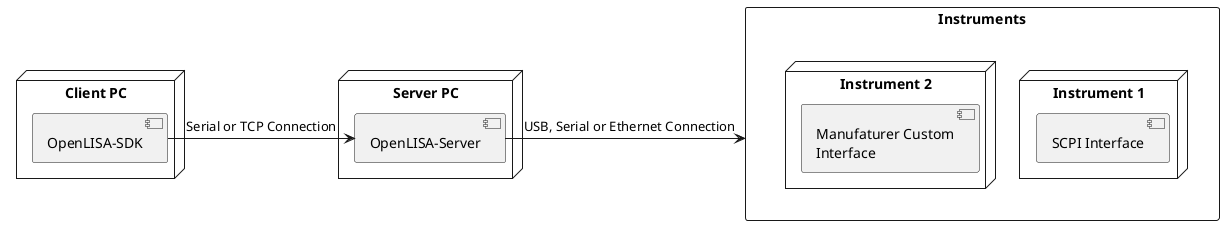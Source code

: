 @startuml

node "Client PC" {
  [OpenLISA-SDK]
}

node "Server PC" {
  [OpenLISA-Server]
}

rectangle "Instruments" {
    node "Instrument 1" {
      [SCPI Interface]
    }

    node "Instrument 2" {
      [Manufaturer Custom\nInterface]
    }
}


[OpenLISA-SDK] -right-> [OpenLISA-Server] : Serial or TCP Connection
[OpenLISA-Server] -right-> Instruments : USB, Serial or Ethernet Connection

@enduml
